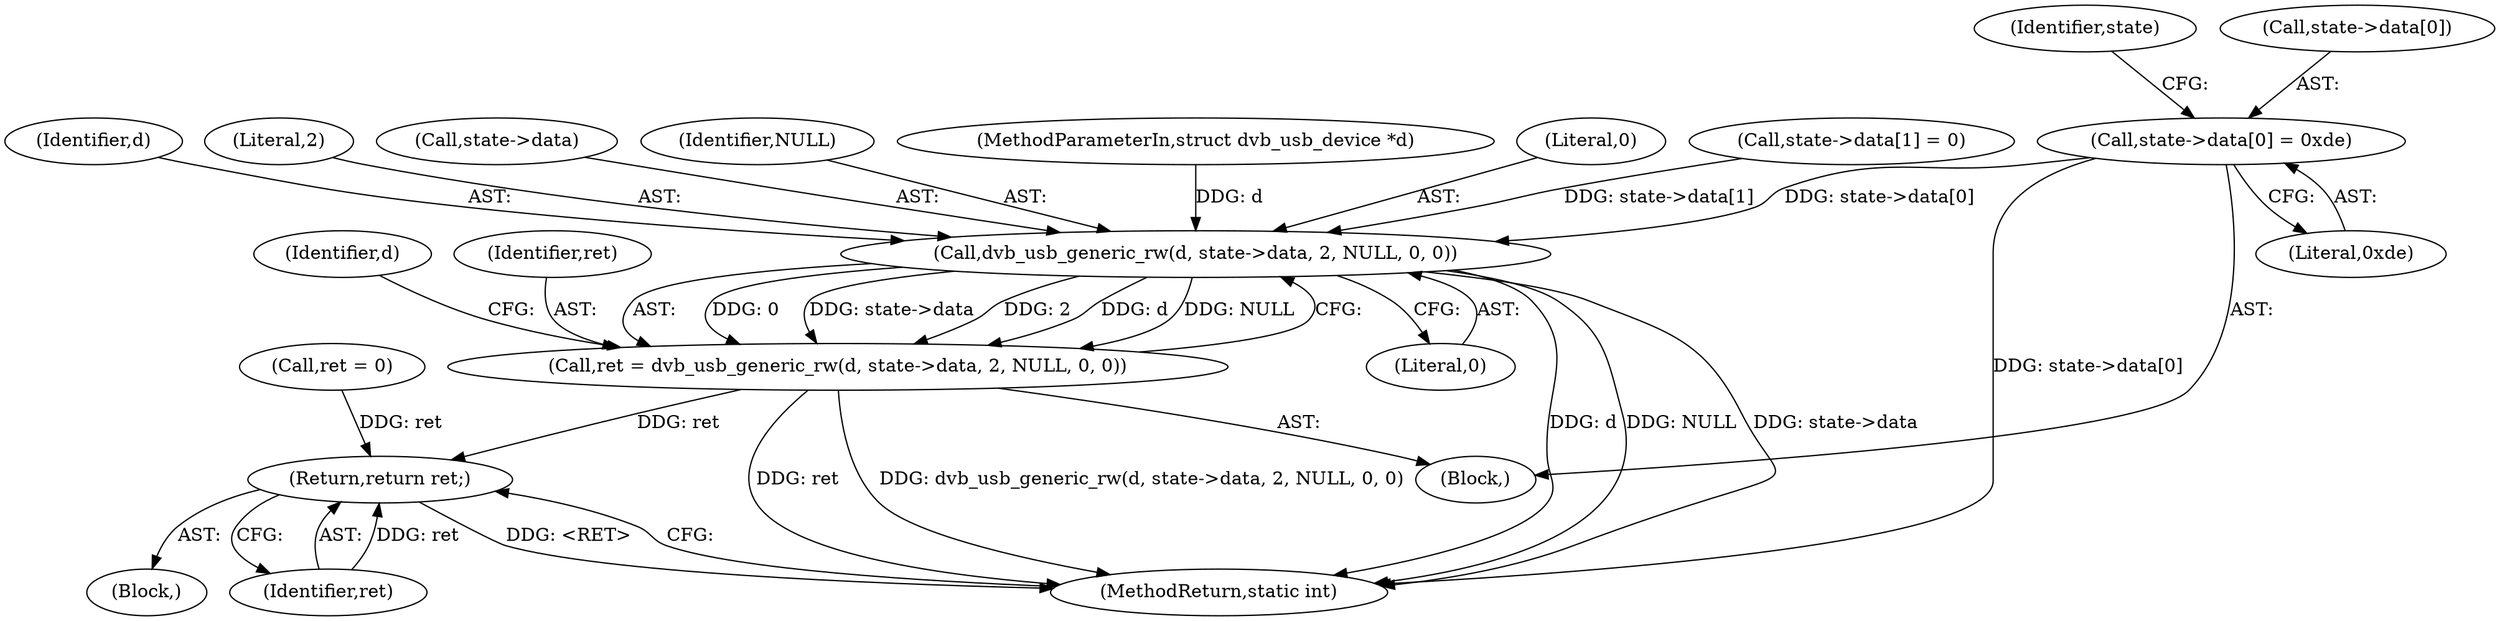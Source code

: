 digraph "0_linux_606142af57dad981b78707234cfbd15f9f7b7125_2@array" {
"1000137" [label="(Call,state->data[0] = 0xde)"];
"1000158" [label="(Call,dvb_usb_generic_rw(d, state->data, 2, NULL, 0, 0))"];
"1000156" [label="(Call,ret = dvb_usb_generic_rw(d, state->data, 2, NULL, 0, 0))"];
"1000172" [label="(Return,return ret;)"];
"1000159" [label="(Identifier,d)"];
"1000137" [label="(Call,state->data[0] = 0xde)"];
"1000170" [label="(Identifier,d)"];
"1000166" [label="(Literal,0)"];
"1000158" [label="(Call,dvb_usb_generic_rw(d, state->data, 2, NULL, 0, 0))"];
"1000174" [label="(MethodReturn,static int)"];
"1000163" [label="(Literal,2)"];
"1000147" [label="(Identifier,state)"];
"1000172" [label="(Return,return ret;)"];
"1000131" [label="(Block,)"];
"1000160" [label="(Call,state->data)"];
"1000164" [label="(Identifier,NULL)"];
"1000102" [label="(MethodParameterIn,struct dvb_usb_device *d)"];
"1000157" [label="(Identifier,ret)"];
"1000165" [label="(Literal,0)"];
"1000156" [label="(Call,ret = dvb_usb_generic_rw(d, state->data, 2, NULL, 0, 0))"];
"1000143" [label="(Literal,0xde)"];
"1000104" [label="(Block,)"];
"1000144" [label="(Call,state->data[1] = 0)"];
"1000114" [label="(Call,ret = 0)"];
"1000173" [label="(Identifier,ret)"];
"1000138" [label="(Call,state->data[0])"];
"1000137" -> "1000131"  [label="AST: "];
"1000137" -> "1000143"  [label="CFG: "];
"1000138" -> "1000137"  [label="AST: "];
"1000143" -> "1000137"  [label="AST: "];
"1000147" -> "1000137"  [label="CFG: "];
"1000137" -> "1000174"  [label="DDG: state->data[0]"];
"1000137" -> "1000158"  [label="DDG: state->data[0]"];
"1000158" -> "1000156"  [label="AST: "];
"1000158" -> "1000166"  [label="CFG: "];
"1000159" -> "1000158"  [label="AST: "];
"1000160" -> "1000158"  [label="AST: "];
"1000163" -> "1000158"  [label="AST: "];
"1000164" -> "1000158"  [label="AST: "];
"1000165" -> "1000158"  [label="AST: "];
"1000166" -> "1000158"  [label="AST: "];
"1000156" -> "1000158"  [label="CFG: "];
"1000158" -> "1000174"  [label="DDG: d"];
"1000158" -> "1000174"  [label="DDG: NULL"];
"1000158" -> "1000174"  [label="DDG: state->data"];
"1000158" -> "1000156"  [label="DDG: 0"];
"1000158" -> "1000156"  [label="DDG: state->data"];
"1000158" -> "1000156"  [label="DDG: 2"];
"1000158" -> "1000156"  [label="DDG: d"];
"1000158" -> "1000156"  [label="DDG: NULL"];
"1000102" -> "1000158"  [label="DDG: d"];
"1000144" -> "1000158"  [label="DDG: state->data[1]"];
"1000156" -> "1000131"  [label="AST: "];
"1000157" -> "1000156"  [label="AST: "];
"1000170" -> "1000156"  [label="CFG: "];
"1000156" -> "1000174"  [label="DDG: ret"];
"1000156" -> "1000174"  [label="DDG: dvb_usb_generic_rw(d, state->data, 2, NULL, 0, 0)"];
"1000156" -> "1000172"  [label="DDG: ret"];
"1000172" -> "1000104"  [label="AST: "];
"1000172" -> "1000173"  [label="CFG: "];
"1000173" -> "1000172"  [label="AST: "];
"1000174" -> "1000172"  [label="CFG: "];
"1000172" -> "1000174"  [label="DDG: <RET>"];
"1000173" -> "1000172"  [label="DDG: ret"];
"1000114" -> "1000172"  [label="DDG: ret"];
}
